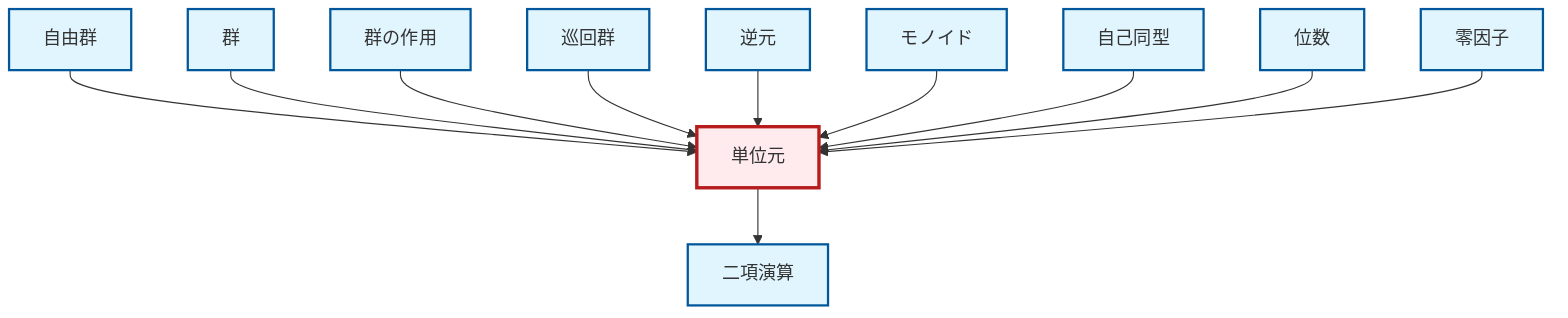 graph TD
    classDef definition fill:#e1f5fe,stroke:#01579b,stroke-width:2px
    classDef theorem fill:#f3e5f5,stroke:#4a148c,stroke-width:2px
    classDef axiom fill:#fff3e0,stroke:#e65100,stroke-width:2px
    classDef example fill:#e8f5e9,stroke:#1b5e20,stroke-width:2px
    classDef current fill:#ffebee,stroke:#b71c1c,stroke-width:3px
    def-identity-element["単位元"]:::definition
    def-zero-divisor["零因子"]:::definition
    def-inverse-element["逆元"]:::definition
    def-cyclic-group["巡回群"]:::definition
    def-order["位数"]:::definition
    def-free-group["自由群"]:::definition
    def-group-action["群の作用"]:::definition
    def-group["群"]:::definition
    def-binary-operation["二項演算"]:::definition
    def-monoid["モノイド"]:::definition
    def-automorphism["自己同型"]:::definition
    def-free-group --> def-identity-element
    def-group --> def-identity-element
    def-group-action --> def-identity-element
    def-cyclic-group --> def-identity-element
    def-inverse-element --> def-identity-element
    def-identity-element --> def-binary-operation
    def-monoid --> def-identity-element
    def-automorphism --> def-identity-element
    def-order --> def-identity-element
    def-zero-divisor --> def-identity-element
    class def-identity-element current